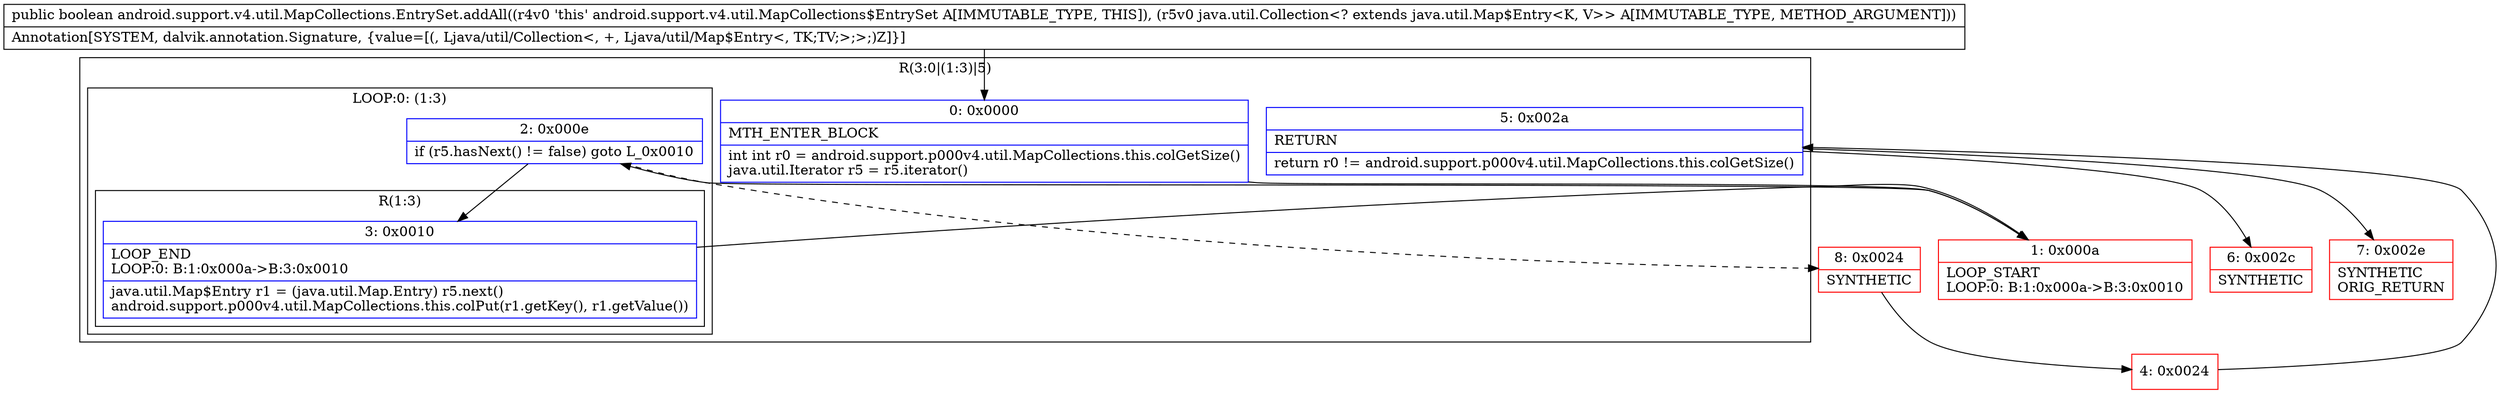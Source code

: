 digraph "CFG forandroid.support.v4.util.MapCollections.EntrySet.addAll(Ljava\/util\/Collection;)Z" {
subgraph cluster_Region_1504061131 {
label = "R(3:0|(1:3)|5)";
node [shape=record,color=blue];
Node_0 [shape=record,label="{0\:\ 0x0000|MTH_ENTER_BLOCK\l|int int r0 = android.support.p000v4.util.MapCollections.this.colGetSize()\ljava.util.Iterator r5 = r5.iterator()\l}"];
subgraph cluster_LoopRegion_502075 {
label = "LOOP:0: (1:3)";
node [shape=record,color=blue];
Node_2 [shape=record,label="{2\:\ 0x000e|if (r5.hasNext() != false) goto L_0x0010\l}"];
subgraph cluster_Region_386788426 {
label = "R(1:3)";
node [shape=record,color=blue];
Node_3 [shape=record,label="{3\:\ 0x0010|LOOP_END\lLOOP:0: B:1:0x000a\-\>B:3:0x0010\l|java.util.Map$Entry r1 = (java.util.Map.Entry) r5.next()\landroid.support.p000v4.util.MapCollections.this.colPut(r1.getKey(), r1.getValue())\l}"];
}
}
Node_5 [shape=record,label="{5\:\ 0x002a|RETURN\l|return r0 != android.support.p000v4.util.MapCollections.this.colGetSize()\l}"];
}
Node_1 [shape=record,color=red,label="{1\:\ 0x000a|LOOP_START\lLOOP:0: B:1:0x000a\-\>B:3:0x0010\l}"];
Node_4 [shape=record,color=red,label="{4\:\ 0x0024}"];
Node_6 [shape=record,color=red,label="{6\:\ 0x002c|SYNTHETIC\l}"];
Node_7 [shape=record,color=red,label="{7\:\ 0x002e|SYNTHETIC\lORIG_RETURN\l}"];
Node_8 [shape=record,color=red,label="{8\:\ 0x0024|SYNTHETIC\l}"];
MethodNode[shape=record,label="{public boolean android.support.v4.util.MapCollections.EntrySet.addAll((r4v0 'this' android.support.v4.util.MapCollections$EntrySet A[IMMUTABLE_TYPE, THIS]), (r5v0 java.util.Collection\<? extends java.util.Map$Entry\<K, V\>\> A[IMMUTABLE_TYPE, METHOD_ARGUMENT]))  | Annotation[SYSTEM, dalvik.annotation.Signature, \{value=[(, Ljava\/util\/Collection\<, +, Ljava\/util\/Map$Entry\<, TK;TV;\>;\>;)Z]\}]\l}"];
MethodNode -> Node_0;
Node_0 -> Node_1;
Node_2 -> Node_3;
Node_2 -> Node_8[style=dashed];
Node_3 -> Node_1;
Node_5 -> Node_6;
Node_5 -> Node_7;
Node_1 -> Node_2;
Node_4 -> Node_5;
Node_8 -> Node_4;
}

